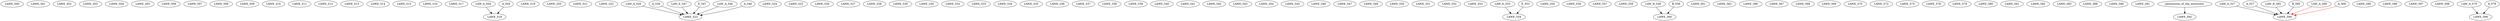 digraph G {
    LAWE_500;
    LAWE_501;
    LAWE_502;
    LAWE_503;
    LAWE_504;
    LAWE_505;
    LAWE_506;
    LAWE_507;
    LAWE_508;
    LAWE_509;
    LAWE_510;
    LAWE_511;
    LAWE_512;
    LAWE_513;
    LAWE_514;
    LAWE_515;
    LAWE_516;
    LAWE_517;
    edge [color=black];
    LAW_A_504 -> LAWE_518;
    A_504 -> LAWE_518;
    LAWE_519;
    LAWE_520;
    LAWE_521;
    LAWE_522;
    edge [color=black];
    LAW_A_526 -> LAWE_523;
    A_526 -> LAWE_523;
    LAW_E_547 -> LAWE_523;
    E_547 -> LAWE_523;
    LAW_A_546 -> LAWE_523;
    A_546 -> LAWE_523;
    LAWE_524;
    LAWE_525;
    LAWE_526;
    LAWE_527;
    LAWE_528;
    LAWE_529;
    LAWE_530;
    LAWE_532;
    LAWE_533;
    LAWE_534;
    LAWE_535;
    LAWE_536;
    LAWE_537;
    LAWE_538;
    LAWE_539;
    LAWE_540;
    LAWE_541;
    LAWE_542;
    LAWE_543;
    LAWE_544;
    LAWE_545;
    LAWE_546;
    LAWE_547;
    LAWE_549;
    LAWE_550;
    LAWE_551;
    LAWE_552;
    LAWE_553;
    edge [color=black];
    LAW_E_553 -> LAWE_554;
    E_553 -> LAWE_554;
    LAWE_555;
    LAWE_556;
    LAWE_557;
    LAWE_558;
    edge [color=black];
    LAW_B_556 -> LAWE_560;
    B_556 -> LAWE_560;
    LAWE_561;
    LAWE_562;
    LAWE_566;
    LAWE_567;
    LAWE_568;
    LAWE_569;
    LAWE_570;
    LAWE_572;
    LAWE_575;
    LAWE_578;
    LAWE_579;
    LAWE_580;
    LAWE_581;
    LAWE_582;
    LAWE_583;
    LAWE_588;
    LAWE_590;
    LAWE_591;
    edge [color=black];
    permission_of_the_instructor -> LAWE_592;
    edge [color=black];
    LAW_A_527 -> LAWE_594;
    A_527 -> LAWE_594;
    LAW_B_585 -> LAWE_594;
    B_585 -> LAWE_594;
    edge [color=red];
    LAW_A_509 -> LAWE_594;
    A_509 -> LAWE_594;
    LAWE_595;
    LAWE_596;
    LAWE_597;
    LAWE_598;
    edge [color=black];
    LAW_A_579 -> LAWE_599;
    A_579 -> LAWE_599;
}
